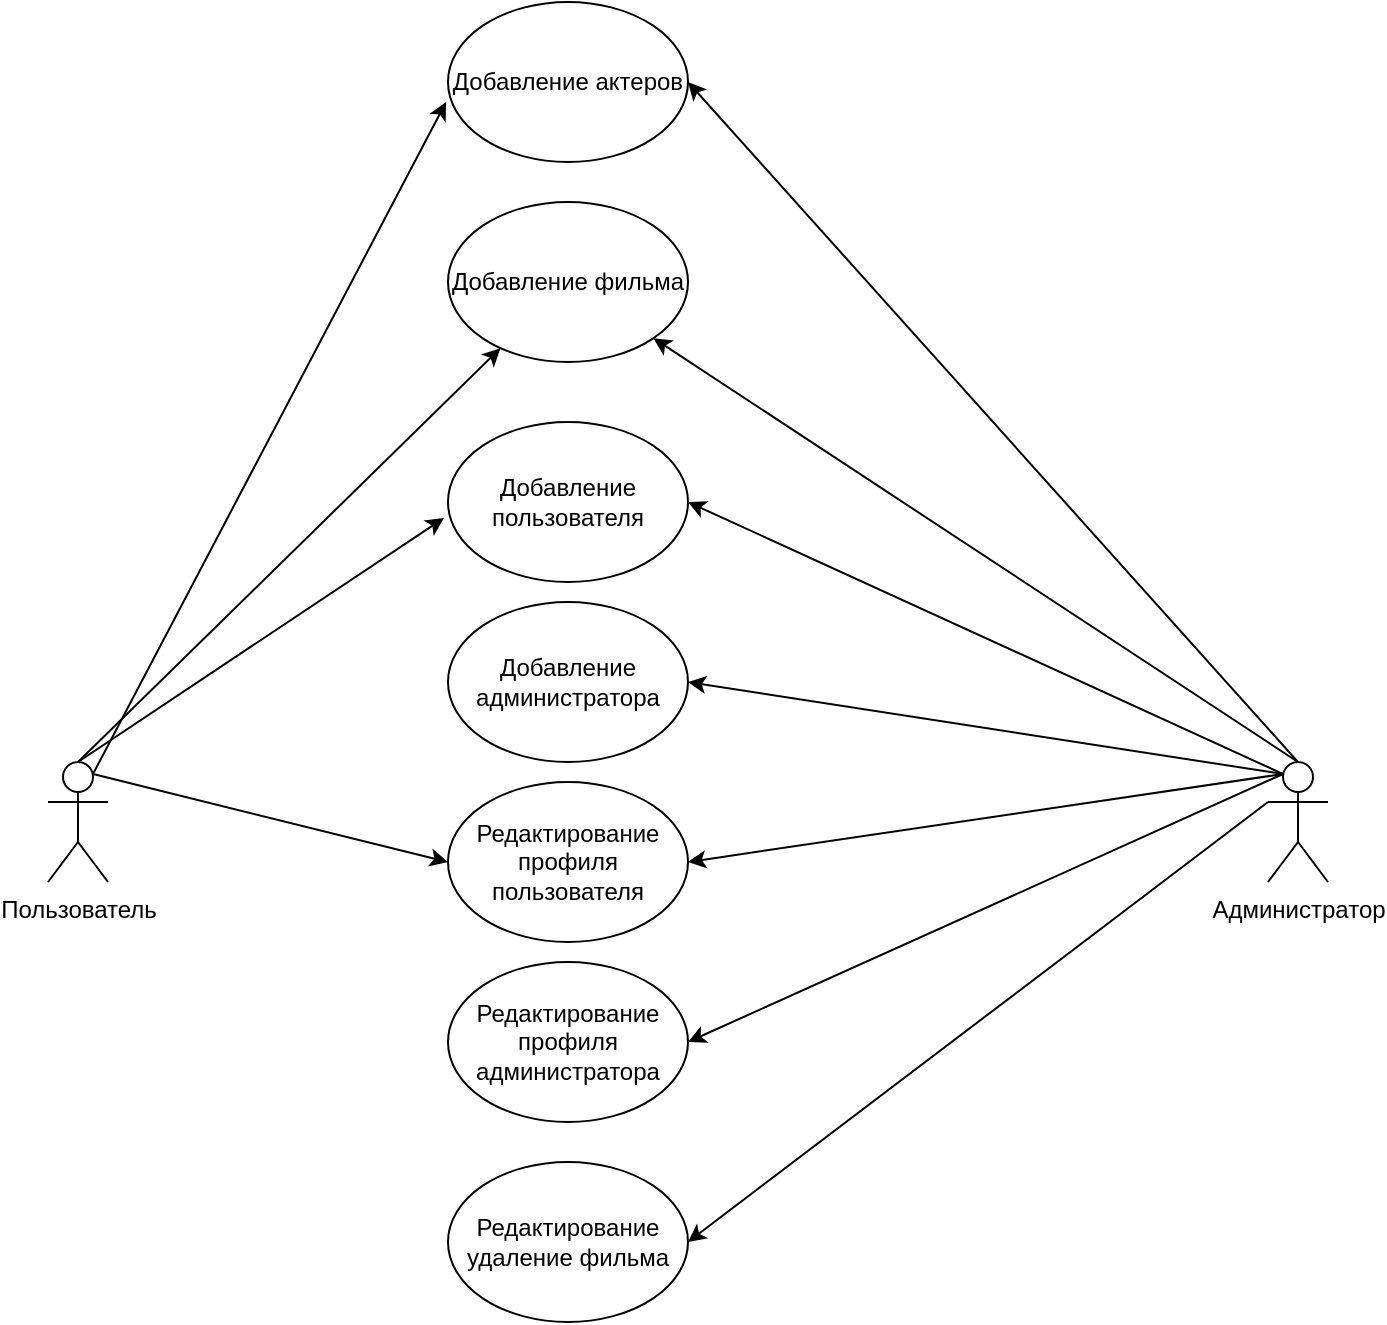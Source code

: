 <mxfile version="15.5.8" type="github">
  <diagram id="eVV5_oJ_xIEmfDeJjkfE" name="Page-1">
    <mxGraphModel dx="1422" dy="1912" grid="1" gridSize="10" guides="1" tooltips="1" connect="1" arrows="1" fold="1" page="1" pageScale="1" pageWidth="827" pageHeight="1169" math="0" shadow="0">
      <root>
        <mxCell id="0" />
        <mxCell id="1" parent="0" />
        <mxCell id="JeBuKRYAHmTYk1vfevDf-1" value="&lt;font style=&quot;vertical-align: inherit&quot;&gt;&lt;font style=&quot;vertical-align: inherit&quot;&gt;&lt;font style=&quot;vertical-align: inherit&quot;&gt;&lt;font style=&quot;vertical-align: inherit&quot;&gt;Пользователь&lt;/font&gt;&lt;/font&gt;&lt;/font&gt;&lt;/font&gt;" style="shape=umlActor;verticalLabelPosition=bottom;verticalAlign=top;html=1;outlineConnect=0;" vertex="1" parent="1">
          <mxGeometry x="30" y="360" width="30" height="60" as="geometry" />
        </mxCell>
        <mxCell id="JeBuKRYAHmTYk1vfevDf-2" value="&lt;font style=&quot;vertical-align: inherit&quot;&gt;&lt;font style=&quot;vertical-align: inherit&quot;&gt;&lt;font style=&quot;vertical-align: inherit&quot;&gt;&lt;font style=&quot;vertical-align: inherit&quot;&gt;Администратор&lt;/font&gt;&lt;/font&gt;&lt;/font&gt;&lt;/font&gt;" style="shape=umlActor;verticalLabelPosition=bottom;verticalAlign=top;html=1;outlineConnect=0;" vertex="1" parent="1">
          <mxGeometry x="640" y="360" width="30" height="60" as="geometry" />
        </mxCell>
        <mxCell id="JeBuKRYAHmTYk1vfevDf-3" value="&lt;font style=&quot;vertical-align: inherit&quot;&gt;&lt;font style=&quot;vertical-align: inherit&quot;&gt;Добавление фильма&lt;/font&gt;&lt;/font&gt;" style="ellipse;whiteSpace=wrap;html=1;" vertex="1" parent="1">
          <mxGeometry x="230" y="80" width="120" height="80" as="geometry" />
        </mxCell>
        <mxCell id="JeBuKRYAHmTYk1vfevDf-4" value="" style="endArrow=classic;html=1;rounded=0;exitX=0.5;exitY=0;exitDx=0;exitDy=0;exitPerimeter=0;" edge="1" parent="1" source="JeBuKRYAHmTYk1vfevDf-1" target="JeBuKRYAHmTYk1vfevDf-3">
          <mxGeometry width="50" height="50" relative="1" as="geometry">
            <mxPoint x="230" y="310" as="sourcePoint" />
            <mxPoint x="300" y="390" as="targetPoint" />
            <Array as="points" />
          </mxGeometry>
        </mxCell>
        <mxCell id="JeBuKRYAHmTYk1vfevDf-5" value="" style="endArrow=classic;html=1;rounded=0;exitX=0.5;exitY=0;exitDx=0;exitDy=0;exitPerimeter=0;" edge="1" parent="1" source="JeBuKRYAHmTYk1vfevDf-2" target="JeBuKRYAHmTYk1vfevDf-3">
          <mxGeometry width="50" height="50" relative="1" as="geometry">
            <mxPoint x="250" y="440" as="sourcePoint" />
            <mxPoint x="300" y="390" as="targetPoint" />
          </mxGeometry>
        </mxCell>
        <mxCell id="JeBuKRYAHmTYk1vfevDf-6" value="&lt;font style=&quot;vertical-align: inherit&quot;&gt;&lt;font style=&quot;vertical-align: inherit&quot;&gt;Добавление пользователя&lt;/font&gt;&lt;/font&gt;" style="ellipse;whiteSpace=wrap;html=1;" vertex="1" parent="1">
          <mxGeometry x="230" y="190" width="120" height="80" as="geometry" />
        </mxCell>
        <mxCell id="JeBuKRYAHmTYk1vfevDf-8" value="&lt;font style=&quot;vertical-align: inherit&quot;&gt;&lt;font style=&quot;vertical-align: inherit&quot;&gt;Добавление администратора&lt;/font&gt;&lt;/font&gt;" style="ellipse;whiteSpace=wrap;html=1;" vertex="1" parent="1">
          <mxGeometry x="230" y="280" width="120" height="80" as="geometry" />
        </mxCell>
        <mxCell id="JeBuKRYAHmTYk1vfevDf-9" value="&lt;font style=&quot;vertical-align: inherit&quot;&gt;&lt;font style=&quot;vertical-align: inherit&quot;&gt;&lt;font style=&quot;vertical-align: inherit&quot;&gt;&lt;font style=&quot;vertical-align: inherit&quot;&gt;Редактирование профиля пользователя&lt;/font&gt;&lt;/font&gt;&lt;/font&gt;&lt;/font&gt;" style="ellipse;whiteSpace=wrap;html=1;" vertex="1" parent="1">
          <mxGeometry x="230" y="370" width="120" height="80" as="geometry" />
        </mxCell>
        <mxCell id="JeBuKRYAHmTYk1vfevDf-10" value="&lt;font style=&quot;vertical-align: inherit&quot;&gt;&lt;font style=&quot;vertical-align: inherit&quot;&gt;Редактирование профиля администратора&lt;/font&gt;&lt;/font&gt;" style="ellipse;whiteSpace=wrap;html=1;" vertex="1" parent="1">
          <mxGeometry x="230" y="460" width="120" height="80" as="geometry" />
        </mxCell>
        <mxCell id="JeBuKRYAHmTYk1vfevDf-11" value="&lt;font style=&quot;vertical-align: inherit&quot;&gt;&lt;font style=&quot;vertical-align: inherit&quot;&gt;Редактирование удаление фильма&lt;/font&gt;&lt;/font&gt;" style="ellipse;whiteSpace=wrap;html=1;" vertex="1" parent="1">
          <mxGeometry x="230" y="560" width="120" height="80" as="geometry" />
        </mxCell>
        <mxCell id="JeBuKRYAHmTYk1vfevDf-12" value="&lt;font style=&quot;vertical-align: inherit&quot;&gt;&lt;font style=&quot;vertical-align: inherit&quot;&gt;Добавление актеров&lt;/font&gt;&lt;/font&gt;" style="ellipse;whiteSpace=wrap;html=1;" vertex="1" parent="1">
          <mxGeometry x="230" y="-20" width="120" height="80" as="geometry" />
        </mxCell>
        <mxCell id="JeBuKRYAHmTYk1vfevDf-13" value="" style="endArrow=classic;html=1;rounded=0;exitX=0.75;exitY=0.1;exitDx=0;exitDy=0;exitPerimeter=0;entryX=-0.008;entryY=0.625;entryDx=0;entryDy=0;entryPerimeter=0;" edge="1" parent="1" source="JeBuKRYAHmTYk1vfevDf-1" target="JeBuKRYAHmTYk1vfevDf-12">
          <mxGeometry width="50" height="50" relative="1" as="geometry">
            <mxPoint x="250" y="200" as="sourcePoint" />
            <mxPoint x="300" y="150" as="targetPoint" />
          </mxGeometry>
        </mxCell>
        <mxCell id="JeBuKRYAHmTYk1vfevDf-14" value="" style="endArrow=classic;html=1;rounded=0;exitX=0.5;exitY=0;exitDx=0;exitDy=0;exitPerimeter=0;entryX=1;entryY=0.5;entryDx=0;entryDy=0;" edge="1" parent="1" source="JeBuKRYAHmTYk1vfevDf-2" target="JeBuKRYAHmTYk1vfevDf-12">
          <mxGeometry width="50" height="50" relative="1" as="geometry">
            <mxPoint x="250" y="200" as="sourcePoint" />
            <mxPoint x="300" y="150" as="targetPoint" />
          </mxGeometry>
        </mxCell>
        <mxCell id="JeBuKRYAHmTYk1vfevDf-15" value="" style="endArrow=classic;html=1;rounded=0;exitX=0.5;exitY=0;exitDx=0;exitDy=0;exitPerimeter=0;entryX=-0.017;entryY=0.6;entryDx=0;entryDy=0;entryPerimeter=0;" edge="1" parent="1" source="JeBuKRYAHmTYk1vfevDf-1" target="JeBuKRYAHmTYk1vfevDf-6">
          <mxGeometry width="50" height="50" relative="1" as="geometry">
            <mxPoint x="250" y="200" as="sourcePoint" />
            <mxPoint x="300" y="150" as="targetPoint" />
          </mxGeometry>
        </mxCell>
        <mxCell id="JeBuKRYAHmTYk1vfevDf-16" value="" style="endArrow=classic;html=1;rounded=0;exitX=0.25;exitY=0.1;exitDx=0;exitDy=0;exitPerimeter=0;entryX=1;entryY=0.5;entryDx=0;entryDy=0;" edge="1" parent="1" source="JeBuKRYAHmTYk1vfevDf-2" target="JeBuKRYAHmTYk1vfevDf-6">
          <mxGeometry width="50" height="50" relative="1" as="geometry">
            <mxPoint x="250" y="200" as="sourcePoint" />
            <mxPoint x="300" y="150" as="targetPoint" />
          </mxGeometry>
        </mxCell>
        <mxCell id="JeBuKRYAHmTYk1vfevDf-17" value="" style="endArrow=classic;html=1;rounded=0;exitX=0.25;exitY=0.1;exitDx=0;exitDy=0;exitPerimeter=0;entryX=1;entryY=0.5;entryDx=0;entryDy=0;" edge="1" parent="1" source="JeBuKRYAHmTYk1vfevDf-2" target="JeBuKRYAHmTYk1vfevDf-8">
          <mxGeometry width="50" height="50" relative="1" as="geometry">
            <mxPoint x="250" y="400" as="sourcePoint" />
            <mxPoint x="300" y="350" as="targetPoint" />
          </mxGeometry>
        </mxCell>
        <mxCell id="JeBuKRYAHmTYk1vfevDf-18" value="" style="endArrow=classic;html=1;rounded=0;exitX=0.75;exitY=0.1;exitDx=0;exitDy=0;exitPerimeter=0;entryX=0;entryY=0.5;entryDx=0;entryDy=0;" edge="1" parent="1" source="JeBuKRYAHmTYk1vfevDf-1" target="JeBuKRYAHmTYk1vfevDf-9">
          <mxGeometry width="50" height="50" relative="1" as="geometry">
            <mxPoint x="250" y="400" as="sourcePoint" />
            <mxPoint x="300" y="350" as="targetPoint" />
          </mxGeometry>
        </mxCell>
        <mxCell id="JeBuKRYAHmTYk1vfevDf-19" value="" style="endArrow=classic;html=1;rounded=0;exitX=0.25;exitY=0.1;exitDx=0;exitDy=0;exitPerimeter=0;entryX=1;entryY=0.5;entryDx=0;entryDy=0;" edge="1" parent="1" source="JeBuKRYAHmTYk1vfevDf-2" target="JeBuKRYAHmTYk1vfevDf-9">
          <mxGeometry width="50" height="50" relative="1" as="geometry">
            <mxPoint x="250" y="400" as="sourcePoint" />
            <mxPoint x="300" y="350" as="targetPoint" />
          </mxGeometry>
        </mxCell>
        <mxCell id="JeBuKRYAHmTYk1vfevDf-20" value="" style="endArrow=classic;html=1;rounded=0;exitX=0.25;exitY=0.1;exitDx=0;exitDy=0;exitPerimeter=0;entryX=1;entryY=0.5;entryDx=0;entryDy=0;" edge="1" parent="1" source="JeBuKRYAHmTYk1vfevDf-2" target="JeBuKRYAHmTYk1vfevDf-10">
          <mxGeometry width="50" height="50" relative="1" as="geometry">
            <mxPoint x="250" y="400" as="sourcePoint" />
            <mxPoint x="300" y="350" as="targetPoint" />
          </mxGeometry>
        </mxCell>
        <mxCell id="JeBuKRYAHmTYk1vfevDf-21" value="" style="endArrow=classic;html=1;rounded=0;exitX=0;exitY=0.333;exitDx=0;exitDy=0;exitPerimeter=0;entryX=1;entryY=0.5;entryDx=0;entryDy=0;" edge="1" parent="1" source="JeBuKRYAHmTYk1vfevDf-2" target="JeBuKRYAHmTYk1vfevDf-11">
          <mxGeometry width="50" height="50" relative="1" as="geometry">
            <mxPoint x="250" y="400" as="sourcePoint" />
            <mxPoint x="300" y="350" as="targetPoint" />
          </mxGeometry>
        </mxCell>
      </root>
    </mxGraphModel>
  </diagram>
</mxfile>
